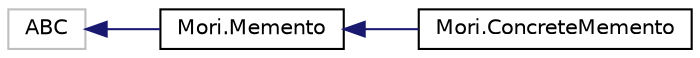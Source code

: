 digraph "Graficzna hierarchia klas"
{
 // LATEX_PDF_SIZE
  bgcolor="transparent";
  edge [fontname="Helvetica",fontsize="10",labelfontname="Helvetica",labelfontsize="10"];
  node [fontname="Helvetica",fontsize="10",shape=record];
  rankdir="LR";
  Node3 [label="ABC",height=0.2,width=0.4,color="grey75",tooltip=" "];
  Node3 -> Node0 [dir="back",color="midnightblue",fontsize="10",style="solid",fontname="Helvetica"];
  Node0 [label="Mori.Memento",height=0.2,width=0.4,color="black",URL="$class_mori_1_1_memento.html",tooltip="Interfejs Memento zapewnia sposoby odzyskania danych szczególnych memento, takich jak data utworzenia..."];
  Node0 -> Node1 [dir="back",color="midnightblue",fontsize="10",style="solid",fontname="Helvetica"];
  Node1 [label="Mori.ConcreteMemento",height=0.2,width=0.4,color="black",URL="$class_mori_1_1_concrete_memento.html",tooltip=" "];
}
